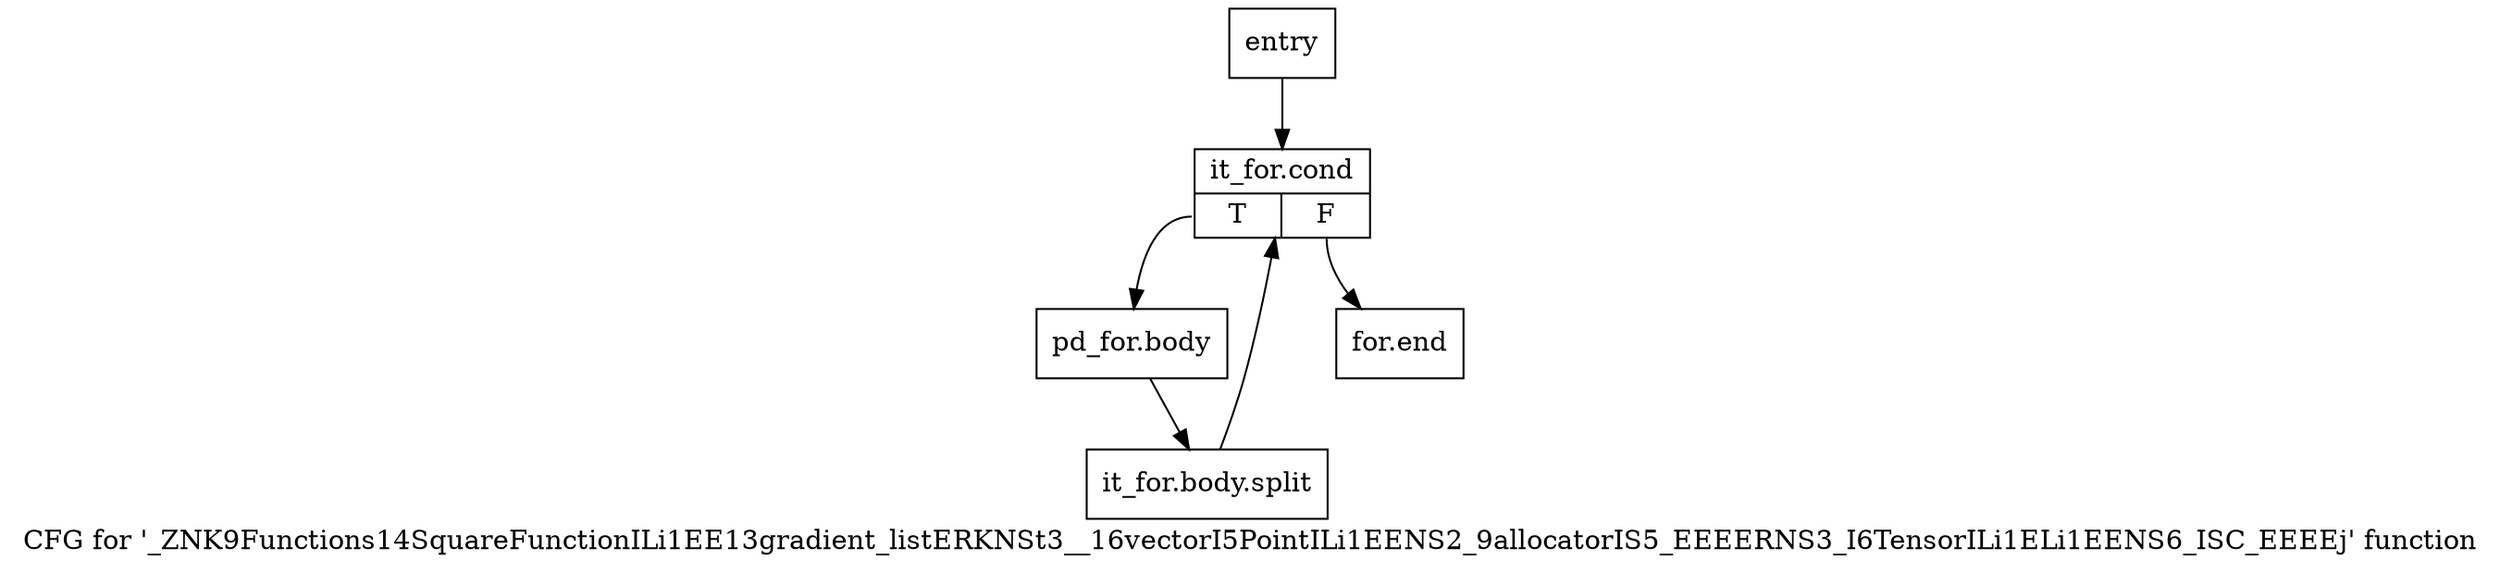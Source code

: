 digraph "CFG for '_ZNK9Functions14SquareFunctionILi1EE13gradient_listERKNSt3__16vectorI5PointILi1EENS2_9allocatorIS5_EEEERNS3_I6TensorILi1ELi1EENS6_ISC_EEEEj' function" {
	label="CFG for '_ZNK9Functions14SquareFunctionILi1EE13gradient_listERKNSt3__16vectorI5PointILi1EENS2_9allocatorIS5_EEEERNS3_I6TensorILi1ELi1EENS6_ISC_EEEEj' function";

	Node0x58a3620 [shape=record,label="{entry}"];
	Node0x58a3620 -> Node0x58a3670;
	Node0x58a3670 [shape=record,label="{it_for.cond|{<s0>T|<s1>F}}"];
	Node0x58a3670:s0 -> Node0x58a36c0;
	Node0x58a3670:s1 -> Node0x58a3710;
	Node0x58a36c0 [shape=record,label="{pd_for.body}"];
	Node0x58a36c0 -> Node0xa70ffd0;
	Node0xa70ffd0 [shape=record,label="{it_for.body.split}"];
	Node0xa70ffd0 -> Node0x58a3670;
	Node0x58a3710 [shape=record,label="{for.end}"];
}
